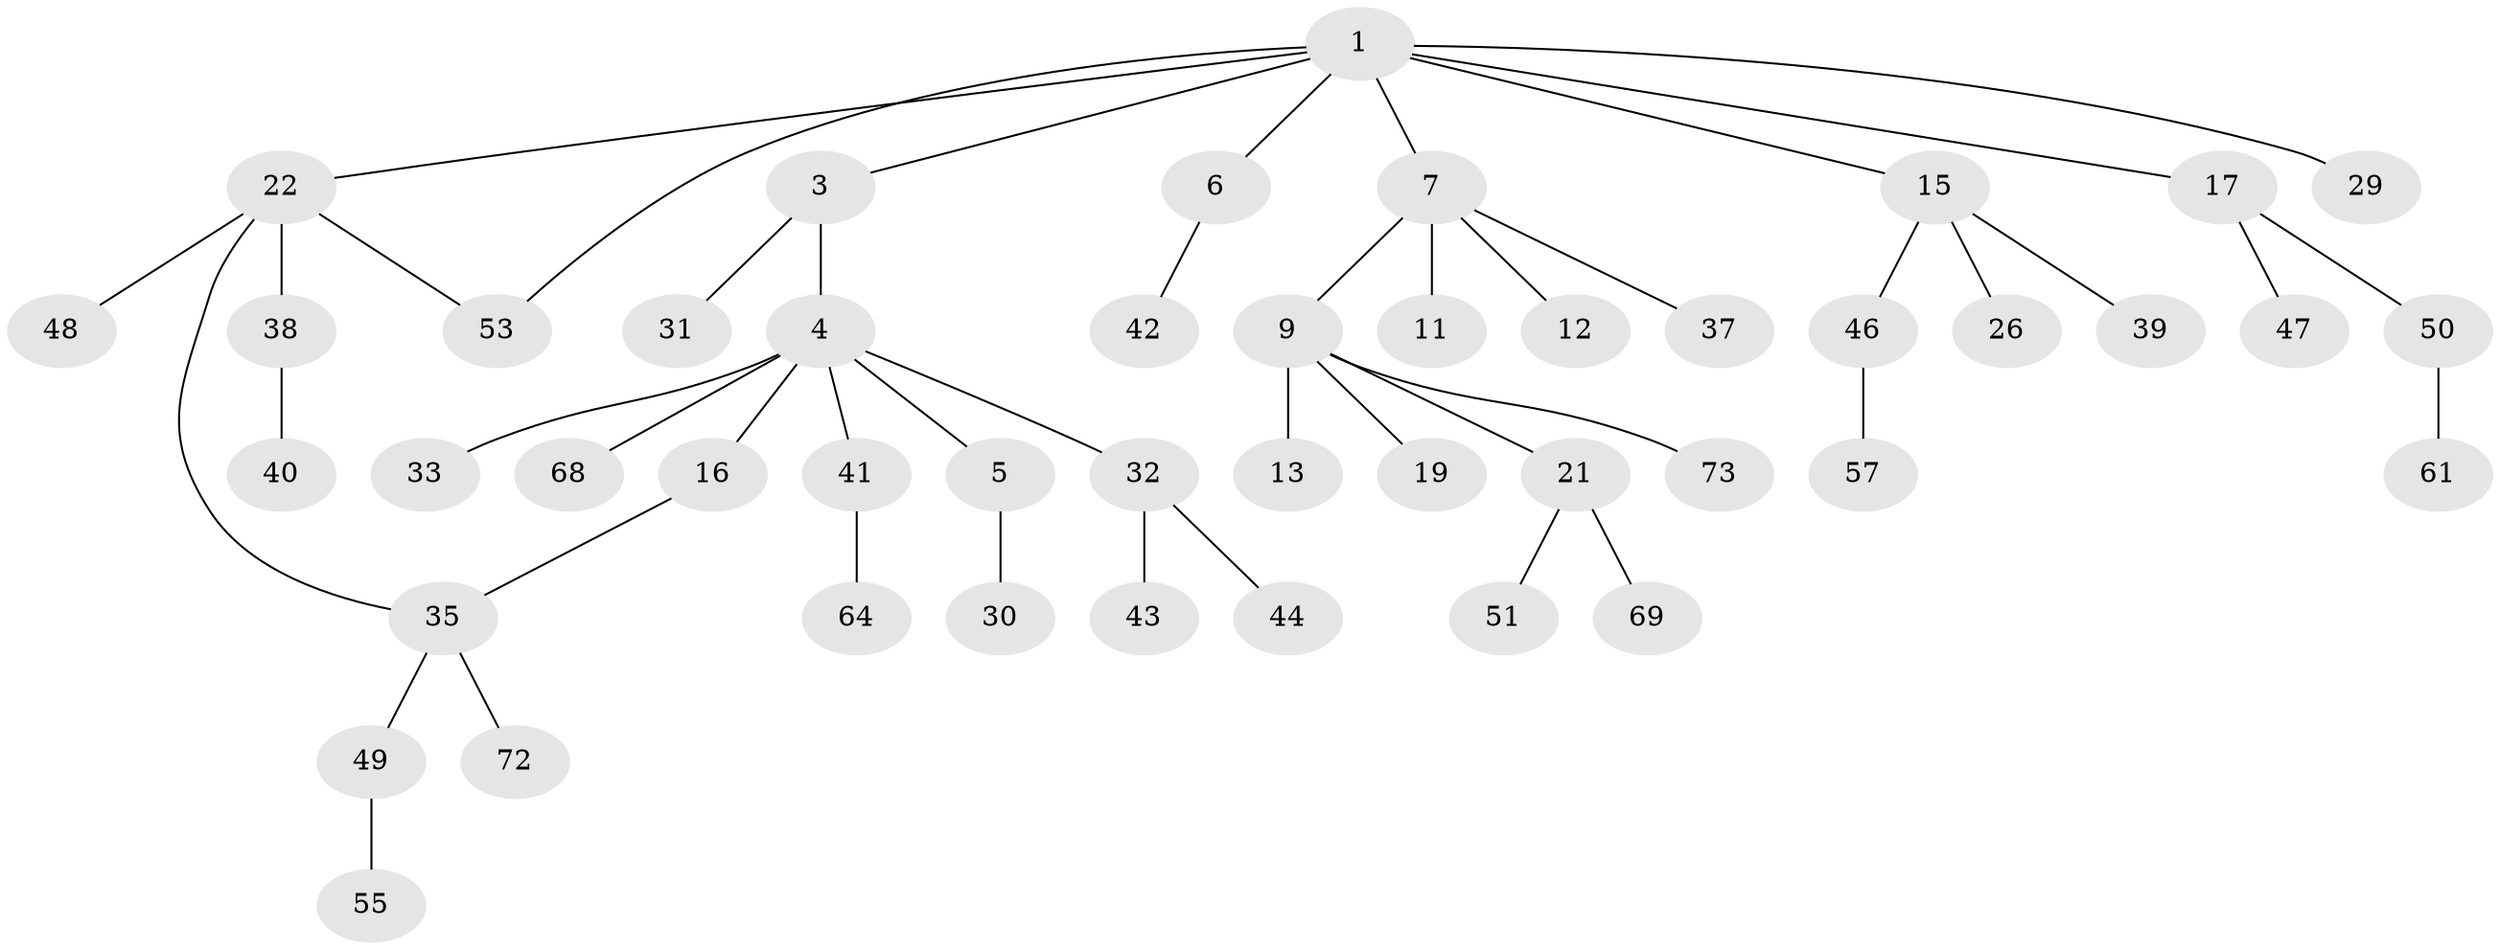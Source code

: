 // original degree distribution, {6: 0.03896103896103896, 4: 0.09090909090909091, 5: 0.05194805194805195, 2: 0.2727272727272727, 1: 0.4935064935064935, 3: 0.05194805194805195}
// Generated by graph-tools (version 1.1) at 2025/16/03/04/25 18:16:56]
// undirected, 46 vertices, 47 edges
graph export_dot {
graph [start="1"]
  node [color=gray90,style=filled];
  1 [super="+2"];
  3 [super="+24+23"];
  4 [super="+8+63+20"];
  5;
  6 [super="+10"];
  7;
  9 [super="+28+14"];
  11;
  12;
  13;
  15 [super="+25+34"];
  16 [super="+45+59"];
  17 [super="+62+18+54"];
  19;
  21;
  22;
  26;
  29;
  30;
  31;
  32;
  33;
  35 [super="+52+36"];
  37;
  38;
  39;
  40;
  41;
  42;
  43 [super="+58"];
  44;
  46;
  47;
  48;
  49;
  50;
  51;
  53 [super="+56"];
  55;
  57 [super="+65+76+74"];
  61;
  64;
  68;
  69;
  72;
  73;
  1 -- 6;
  1 -- 7;
  1 -- 17;
  1 -- 22;
  1 -- 29;
  1 -- 3;
  1 -- 53;
  1 -- 15;
  3 -- 4;
  3 -- 31;
  4 -- 5;
  4 -- 41;
  4 -- 16 [weight=2];
  4 -- 32;
  4 -- 68;
  4 -- 33;
  5 -- 30;
  6 -- 42;
  7 -- 9;
  7 -- 11;
  7 -- 12;
  7 -- 37;
  9 -- 13;
  9 -- 21;
  9 -- 73;
  9 -- 19;
  15 -- 26;
  15 -- 39;
  15 -- 46;
  16 -- 35;
  17 -- 50;
  17 -- 47;
  21 -- 51;
  21 -- 69;
  22 -- 38;
  22 -- 48;
  22 -- 53;
  22 -- 35;
  32 -- 43;
  32 -- 44;
  35 -- 49;
  35 -- 72;
  38 -- 40;
  41 -- 64;
  46 -- 57;
  49 -- 55;
  50 -- 61;
}
